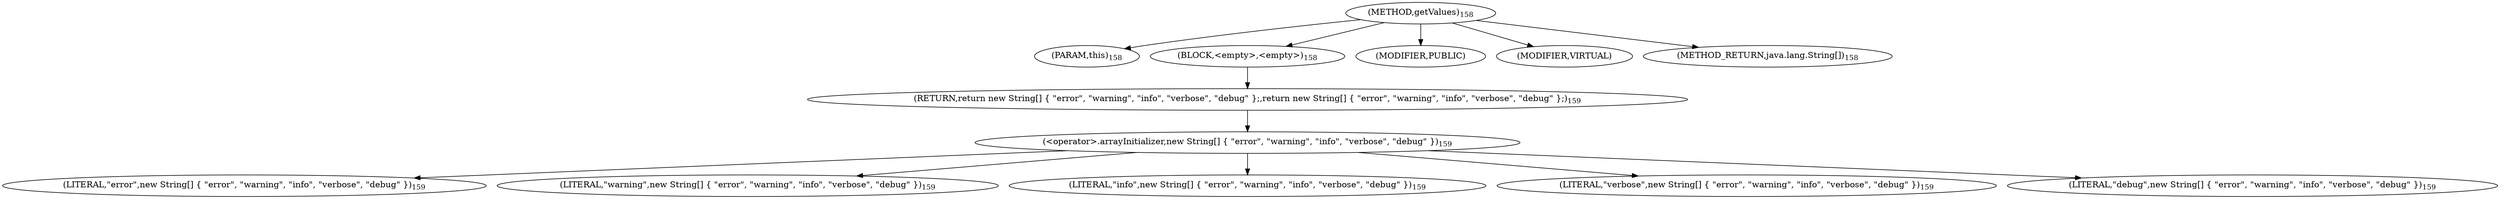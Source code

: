 digraph "getValues" {  
"223" [label = <(METHOD,getValues)<SUB>158</SUB>> ]
"224" [label = <(PARAM,this)<SUB>158</SUB>> ]
"225" [label = <(BLOCK,&lt;empty&gt;,&lt;empty&gt;)<SUB>158</SUB>> ]
"226" [label = <(RETURN,return new String[] { &quot;error&quot;, &quot;warning&quot;, &quot;info&quot;, &quot;verbose&quot;, &quot;debug&quot; };,return new String[] { &quot;error&quot;, &quot;warning&quot;, &quot;info&quot;, &quot;verbose&quot;, &quot;debug&quot; };)<SUB>159</SUB>> ]
"227" [label = <(&lt;operator&gt;.arrayInitializer,new String[] { &quot;error&quot;, &quot;warning&quot;, &quot;info&quot;, &quot;verbose&quot;, &quot;debug&quot; })<SUB>159</SUB>> ]
"228" [label = <(LITERAL,&quot;error&quot;,new String[] { &quot;error&quot;, &quot;warning&quot;, &quot;info&quot;, &quot;verbose&quot;, &quot;debug&quot; })<SUB>159</SUB>> ]
"229" [label = <(LITERAL,&quot;warning&quot;,new String[] { &quot;error&quot;, &quot;warning&quot;, &quot;info&quot;, &quot;verbose&quot;, &quot;debug&quot; })<SUB>159</SUB>> ]
"230" [label = <(LITERAL,&quot;info&quot;,new String[] { &quot;error&quot;, &quot;warning&quot;, &quot;info&quot;, &quot;verbose&quot;, &quot;debug&quot; })<SUB>159</SUB>> ]
"231" [label = <(LITERAL,&quot;verbose&quot;,new String[] { &quot;error&quot;, &quot;warning&quot;, &quot;info&quot;, &quot;verbose&quot;, &quot;debug&quot; })<SUB>159</SUB>> ]
"232" [label = <(LITERAL,&quot;debug&quot;,new String[] { &quot;error&quot;, &quot;warning&quot;, &quot;info&quot;, &quot;verbose&quot;, &quot;debug&quot; })<SUB>159</SUB>> ]
"233" [label = <(MODIFIER,PUBLIC)> ]
"234" [label = <(MODIFIER,VIRTUAL)> ]
"235" [label = <(METHOD_RETURN,java.lang.String[])<SUB>158</SUB>> ]
  "223" -> "224" 
  "223" -> "225" 
  "223" -> "233" 
  "223" -> "234" 
  "223" -> "235" 
  "225" -> "226" 
  "226" -> "227" 
  "227" -> "228" 
  "227" -> "229" 
  "227" -> "230" 
  "227" -> "231" 
  "227" -> "232" 
}
